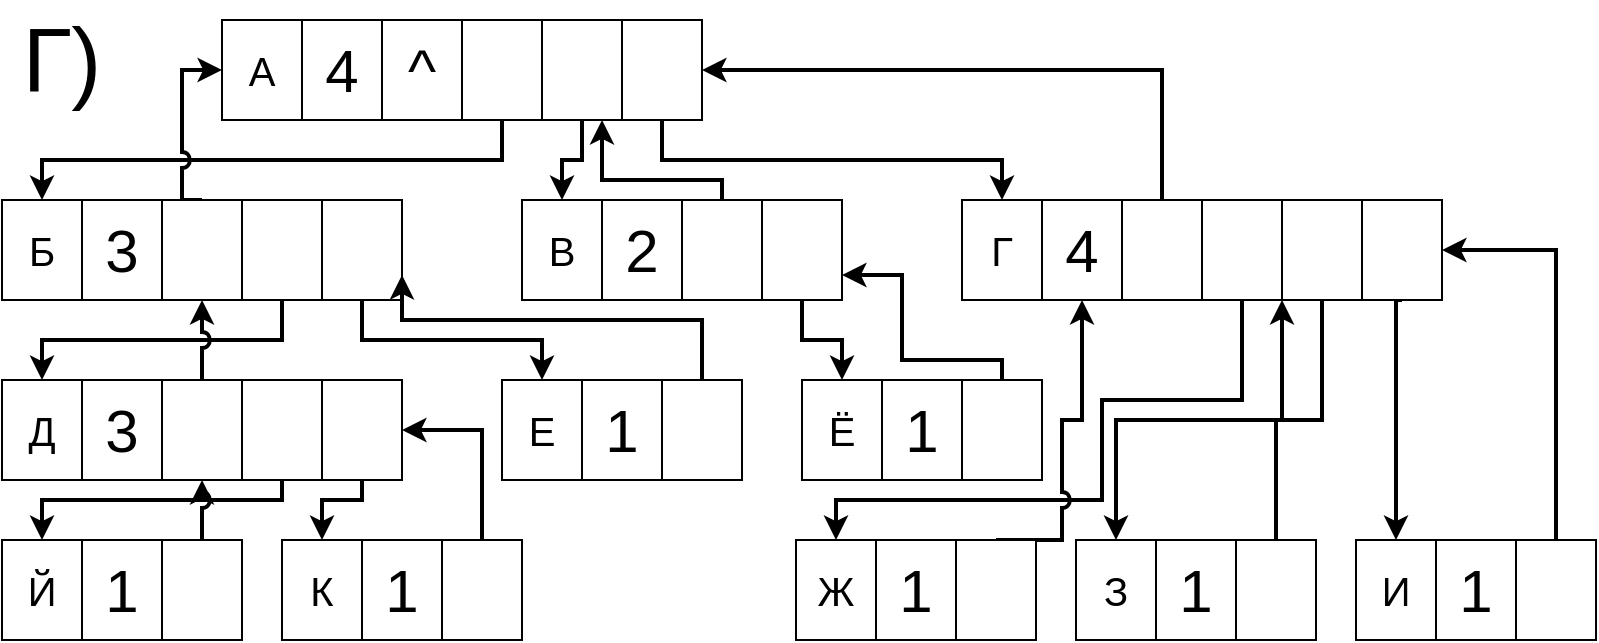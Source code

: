 <mxfile version="12.9.12" type="device"><diagram id="gZMPh_eztTkz2n_gXwHS" name="Page-1"><mxGraphModel dx="780" dy="1095" grid="1" gridSize="10" guides="1" tooltips="1" connect="1" arrows="1" fold="1" page="1" pageScale="1" pageWidth="827" pageHeight="1169" math="0" shadow="0"><root><mxCell id="0"/><mxCell id="1" parent="0"/><mxCell id="v7Mz_UMFttG1K8NbdeT--31" value="&lt;font style=&quot;font-size: 45px&quot;&gt;Г)&lt;/font&gt;" style="text;html=1;strokeColor=none;fillColor=none;align=center;verticalAlign=middle;whiteSpace=wrap;rounded=0;" vertex="1" parent="1"><mxGeometry x="30" y="50" width="60" height="60" as="geometry"/></mxCell><mxCell id="v7Mz_UMFttG1K8NbdeT--191" value="&lt;font style=&quot;font-size: 20px&quot;&gt;А&lt;/font&gt;" style="rounded=0;whiteSpace=wrap;html=1;" vertex="1" parent="1"><mxGeometry x="140" y="60" width="40" height="50" as="geometry"/></mxCell><mxCell id="v7Mz_UMFttG1K8NbdeT--192" value="&lt;span style=&quot;font-size: 30px&quot;&gt;4&lt;/span&gt;" style="rounded=0;whiteSpace=wrap;html=1;" vertex="1" parent="1"><mxGeometry x="180" y="60" width="40" height="50" as="geometry"/></mxCell><mxCell id="v7Mz_UMFttG1K8NbdeT--193" value="&lt;span style=&quot;font-size: 30px&quot;&gt;^&lt;/span&gt;" style="rounded=0;whiteSpace=wrap;html=1;" vertex="1" parent="1"><mxGeometry x="220" y="60" width="40" height="50" as="geometry"/></mxCell><mxCell id="v7Mz_UMFttG1K8NbdeT--217" style="edgeStyle=orthogonalEdgeStyle;rounded=0;comic=0;jumpStyle=arc;orthogonalLoop=1;jettySize=auto;html=1;exitX=0.5;exitY=1;exitDx=0;exitDy=0;entryX=0.5;entryY=0;entryDx=0;entryDy=0;shadow=0;strokeWidth=2;" edge="1" parent="1" source="v7Mz_UMFttG1K8NbdeT--194" target="v7Mz_UMFttG1K8NbdeT--205"><mxGeometry relative="1" as="geometry"/></mxCell><mxCell id="v7Mz_UMFttG1K8NbdeT--194" value="" style="rounded=0;whiteSpace=wrap;html=1;" vertex="1" parent="1"><mxGeometry x="260" y="60" width="40" height="50" as="geometry"/></mxCell><mxCell id="v7Mz_UMFttG1K8NbdeT--218" style="edgeStyle=orthogonalEdgeStyle;rounded=0;comic=0;jumpStyle=arc;orthogonalLoop=1;jettySize=auto;html=1;exitX=0.5;exitY=1;exitDx=0;exitDy=0;entryX=0.5;entryY=0;entryDx=0;entryDy=0;shadow=0;strokeWidth=2;" edge="1" parent="1" source="v7Mz_UMFttG1K8NbdeT--195" target="v7Mz_UMFttG1K8NbdeT--211"><mxGeometry relative="1" as="geometry"/></mxCell><mxCell id="v7Mz_UMFttG1K8NbdeT--195" value="" style="rounded=0;whiteSpace=wrap;html=1;" vertex="1" parent="1"><mxGeometry x="300" y="60" width="40" height="50" as="geometry"/></mxCell><mxCell id="v7Mz_UMFttG1K8NbdeT--219" style="edgeStyle=orthogonalEdgeStyle;rounded=0;comic=0;jumpStyle=arc;orthogonalLoop=1;jettySize=auto;html=1;exitX=0.5;exitY=1;exitDx=0;exitDy=0;entryX=0.5;entryY=0;entryDx=0;entryDy=0;shadow=0;strokeWidth=2;" edge="1" parent="1" source="v7Mz_UMFttG1K8NbdeT--197" target="v7Mz_UMFttG1K8NbdeT--199"><mxGeometry relative="1" as="geometry"/></mxCell><mxCell id="v7Mz_UMFttG1K8NbdeT--197" value="" style="rounded=0;whiteSpace=wrap;html=1;" vertex="1" parent="1"><mxGeometry x="340" y="60" width="40" height="50" as="geometry"/></mxCell><mxCell id="v7Mz_UMFttG1K8NbdeT--199" value="&lt;font style=&quot;font-size: 20px&quot;&gt;Г&lt;/font&gt;" style="rounded=0;whiteSpace=wrap;html=1;" vertex="1" parent="1"><mxGeometry x="510" y="150" width="40" height="50" as="geometry"/></mxCell><mxCell id="v7Mz_UMFttG1K8NbdeT--200" value="&lt;span style=&quot;font-size: 30px&quot;&gt;4&lt;/span&gt;" style="rounded=0;whiteSpace=wrap;html=1;" vertex="1" parent="1"><mxGeometry x="550" y="150" width="40" height="50" as="geometry"/></mxCell><mxCell id="v7Mz_UMFttG1K8NbdeT--223" style="edgeStyle=orthogonalEdgeStyle;rounded=0;comic=0;jumpStyle=arc;orthogonalLoop=1;jettySize=auto;html=1;exitX=0.5;exitY=0;exitDx=0;exitDy=0;entryX=1;entryY=0.5;entryDx=0;entryDy=0;shadow=0;strokeWidth=2;" edge="1" parent="1" source="v7Mz_UMFttG1K8NbdeT--201" target="v7Mz_UMFttG1K8NbdeT--197"><mxGeometry relative="1" as="geometry"/></mxCell><mxCell id="v7Mz_UMFttG1K8NbdeT--201" value="" style="rounded=0;whiteSpace=wrap;html=1;" vertex="1" parent="1"><mxGeometry x="590" y="150" width="40" height="50" as="geometry"/></mxCell><mxCell id="v7Mz_UMFttG1K8NbdeT--269" style="edgeStyle=orthogonalEdgeStyle;rounded=0;comic=0;jumpStyle=arc;orthogonalLoop=1;jettySize=auto;html=1;exitX=0.5;exitY=1;exitDx=0;exitDy=0;entryX=0.5;entryY=0;entryDx=0;entryDy=0;shadow=0;strokeWidth=2;" edge="1" parent="1" source="v7Mz_UMFttG1K8NbdeT--202" target="v7Mz_UMFttG1K8NbdeT--260"><mxGeometry relative="1" as="geometry"><Array as="points"><mxPoint x="650" y="250"/><mxPoint x="580" y="250"/><mxPoint x="580" y="300"/><mxPoint x="447" y="300"/></Array></mxGeometry></mxCell><mxCell id="v7Mz_UMFttG1K8NbdeT--202" value="" style="rounded=0;whiteSpace=wrap;html=1;" vertex="1" parent="1"><mxGeometry x="630" y="150" width="40" height="50" as="geometry"/></mxCell><mxCell id="v7Mz_UMFttG1K8NbdeT--270" style="edgeStyle=orthogonalEdgeStyle;rounded=0;comic=0;jumpStyle=arc;orthogonalLoop=1;jettySize=auto;html=1;exitX=0.5;exitY=1;exitDx=0;exitDy=0;entryX=0.5;entryY=0;entryDx=0;entryDy=0;shadow=0;strokeWidth=2;" edge="1" parent="1" source="v7Mz_UMFttG1K8NbdeT--203" target="v7Mz_UMFttG1K8NbdeT--263"><mxGeometry relative="1" as="geometry"/></mxCell><mxCell id="v7Mz_UMFttG1K8NbdeT--203" value="" style="rounded=0;whiteSpace=wrap;html=1;" vertex="1" parent="1"><mxGeometry x="670" y="150" width="40" height="50" as="geometry"/></mxCell><mxCell id="v7Mz_UMFttG1K8NbdeT--271" style="edgeStyle=orthogonalEdgeStyle;rounded=0;comic=0;jumpStyle=arc;orthogonalLoop=1;jettySize=auto;html=1;exitX=0.5;exitY=1;exitDx=0;exitDy=0;entryX=0.5;entryY=0;entryDx=0;entryDy=0;shadow=0;strokeWidth=2;" edge="1" parent="1" source="v7Mz_UMFttG1K8NbdeT--204" target="v7Mz_UMFttG1K8NbdeT--266"><mxGeometry relative="1" as="geometry"><Array as="points"><mxPoint x="727" y="200"/></Array></mxGeometry></mxCell><mxCell id="v7Mz_UMFttG1K8NbdeT--204" value="" style="rounded=0;whiteSpace=wrap;html=1;" vertex="1" parent="1"><mxGeometry x="710" y="150" width="40" height="50" as="geometry"/></mxCell><mxCell id="v7Mz_UMFttG1K8NbdeT--205" value="&lt;font style=&quot;font-size: 20px&quot;&gt;Б&lt;/font&gt;" style="rounded=0;whiteSpace=wrap;html=1;" vertex="1" parent="1"><mxGeometry x="30" y="150" width="40" height="50" as="geometry"/></mxCell><mxCell id="v7Mz_UMFttG1K8NbdeT--206" value="&lt;span style=&quot;font-size: 30px&quot;&gt;3&lt;/span&gt;" style="rounded=0;whiteSpace=wrap;html=1;" vertex="1" parent="1"><mxGeometry x="70" y="150" width="40" height="50" as="geometry"/></mxCell><mxCell id="v7Mz_UMFttG1K8NbdeT--220" style="edgeStyle=orthogonalEdgeStyle;rounded=0;comic=0;jumpStyle=arc;orthogonalLoop=1;jettySize=auto;html=1;exitX=0.5;exitY=0;exitDx=0;exitDy=0;entryX=0;entryY=0.5;entryDx=0;entryDy=0;shadow=0;strokeWidth=2;" edge="1" parent="1" source="v7Mz_UMFttG1K8NbdeT--207" target="v7Mz_UMFttG1K8NbdeT--191"><mxGeometry relative="1" as="geometry"><Array as="points"><mxPoint x="120" y="150"/><mxPoint x="120" y="85"/></Array></mxGeometry></mxCell><mxCell id="v7Mz_UMFttG1K8NbdeT--207" value="" style="rounded=0;whiteSpace=wrap;html=1;" vertex="1" parent="1"><mxGeometry x="110" y="150" width="40" height="50" as="geometry"/></mxCell><mxCell id="v7Mz_UMFttG1K8NbdeT--232" style="edgeStyle=orthogonalEdgeStyle;rounded=0;comic=0;jumpStyle=arc;orthogonalLoop=1;jettySize=auto;html=1;exitX=0.5;exitY=1;exitDx=0;exitDy=0;entryX=0.5;entryY=0;entryDx=0;entryDy=0;shadow=0;strokeWidth=2;" edge="1" parent="1" source="v7Mz_UMFttG1K8NbdeT--208" target="v7Mz_UMFttG1K8NbdeT--224"><mxGeometry relative="1" as="geometry"/></mxCell><mxCell id="v7Mz_UMFttG1K8NbdeT--208" value="" style="rounded=0;whiteSpace=wrap;html=1;" vertex="1" parent="1"><mxGeometry x="150" y="150" width="40" height="50" as="geometry"/></mxCell><mxCell id="v7Mz_UMFttG1K8NbdeT--233" style="edgeStyle=orthogonalEdgeStyle;rounded=0;comic=0;jumpStyle=arc;orthogonalLoop=1;jettySize=auto;html=1;exitX=0.5;exitY=1;exitDx=0;exitDy=0;entryX=0.5;entryY=0;entryDx=0;entryDy=0;shadow=0;strokeWidth=2;" edge="1" parent="1" source="v7Mz_UMFttG1K8NbdeT--209" target="v7Mz_UMFttG1K8NbdeT--228"><mxGeometry relative="1" as="geometry"/></mxCell><mxCell id="v7Mz_UMFttG1K8NbdeT--209" value="" style="rounded=0;whiteSpace=wrap;html=1;" vertex="1" parent="1"><mxGeometry x="190" y="150" width="40" height="50" as="geometry"/></mxCell><mxCell id="v7Mz_UMFttG1K8NbdeT--211" value="&lt;font style=&quot;font-size: 20px&quot;&gt;В&lt;/font&gt;" style="rounded=0;whiteSpace=wrap;html=1;" vertex="1" parent="1"><mxGeometry x="290" y="150" width="40" height="50" as="geometry"/></mxCell><mxCell id="v7Mz_UMFttG1K8NbdeT--212" value="&lt;span style=&quot;font-size: 30px&quot;&gt;2&lt;/span&gt;" style="rounded=0;whiteSpace=wrap;html=1;" vertex="1" parent="1"><mxGeometry x="330" y="150" width="40" height="50" as="geometry"/></mxCell><mxCell id="v7Mz_UMFttG1K8NbdeT--222" style="edgeStyle=orthogonalEdgeStyle;rounded=0;comic=0;jumpStyle=arc;orthogonalLoop=1;jettySize=auto;html=1;exitX=0.5;exitY=0;exitDx=0;exitDy=0;entryX=0.75;entryY=1;entryDx=0;entryDy=0;shadow=0;strokeWidth=2;" edge="1" parent="1" source="v7Mz_UMFttG1K8NbdeT--213" target="v7Mz_UMFttG1K8NbdeT--195"><mxGeometry relative="1" as="geometry"><Array as="points"><mxPoint x="390" y="140"/><mxPoint x="330" y="140"/></Array></mxGeometry></mxCell><mxCell id="v7Mz_UMFttG1K8NbdeT--213" value="" style="rounded=0;whiteSpace=wrap;html=1;" vertex="1" parent="1"><mxGeometry x="370" y="150" width="40" height="50" as="geometry"/></mxCell><mxCell id="v7Mz_UMFttG1K8NbdeT--252" style="edgeStyle=orthogonalEdgeStyle;rounded=0;comic=0;jumpStyle=arc;orthogonalLoop=1;jettySize=auto;html=1;exitX=0.5;exitY=1;exitDx=0;exitDy=0;entryX=0.5;entryY=0;entryDx=0;entryDy=0;shadow=0;strokeWidth=2;" edge="1" parent="1" source="v7Mz_UMFttG1K8NbdeT--214" target="v7Mz_UMFttG1K8NbdeT--249"><mxGeometry relative="1" as="geometry"/></mxCell><mxCell id="v7Mz_UMFttG1K8NbdeT--214" value="" style="rounded=0;whiteSpace=wrap;html=1;" vertex="1" parent="1"><mxGeometry x="410" y="150" width="40" height="50" as="geometry"/></mxCell><mxCell id="v7Mz_UMFttG1K8NbdeT--224" value="&lt;font style=&quot;font-size: 20px&quot;&gt;Д&lt;/font&gt;" style="rounded=0;whiteSpace=wrap;html=1;" vertex="1" parent="1"><mxGeometry x="30" y="240" width="40" height="50" as="geometry"/></mxCell><mxCell id="v7Mz_UMFttG1K8NbdeT--225" value="&lt;span style=&quot;font-size: 30px&quot;&gt;3&lt;/span&gt;" style="rounded=0;whiteSpace=wrap;html=1;" vertex="1" parent="1"><mxGeometry x="70" y="240" width="40" height="50" as="geometry"/></mxCell><mxCell id="v7Mz_UMFttG1K8NbdeT--237" style="edgeStyle=orthogonalEdgeStyle;rounded=0;comic=0;jumpStyle=arc;orthogonalLoop=1;jettySize=auto;html=1;exitX=0.5;exitY=0;exitDx=0;exitDy=0;entryX=0.5;entryY=1;entryDx=0;entryDy=0;shadow=0;strokeWidth=2;" edge="1" parent="1" source="v7Mz_UMFttG1K8NbdeT--226" target="v7Mz_UMFttG1K8NbdeT--207"><mxGeometry relative="1" as="geometry"/></mxCell><mxCell id="v7Mz_UMFttG1K8NbdeT--226" value="" style="rounded=0;whiteSpace=wrap;html=1;" vertex="1" parent="1"><mxGeometry x="110" y="240" width="40" height="50" as="geometry"/></mxCell><mxCell id="v7Mz_UMFttG1K8NbdeT--245" style="edgeStyle=orthogonalEdgeStyle;rounded=0;comic=0;jumpStyle=arc;orthogonalLoop=1;jettySize=auto;html=1;exitX=0.5;exitY=1;exitDx=0;exitDy=0;entryX=0.5;entryY=0;entryDx=0;entryDy=0;shadow=0;strokeWidth=2;" edge="1" parent="1" source="v7Mz_UMFttG1K8NbdeT--227" target="v7Mz_UMFttG1K8NbdeT--238"><mxGeometry relative="1" as="geometry"><Array as="points"><mxPoint x="170" y="300"/><mxPoint x="50" y="300"/></Array></mxGeometry></mxCell><mxCell id="v7Mz_UMFttG1K8NbdeT--227" value="" style="rounded=0;whiteSpace=wrap;html=1;" vertex="1" parent="1"><mxGeometry x="150" y="240" width="40" height="50" as="geometry"/></mxCell><mxCell id="v7Mz_UMFttG1K8NbdeT--246" style="edgeStyle=orthogonalEdgeStyle;rounded=0;comic=0;jumpStyle=arc;orthogonalLoop=1;jettySize=auto;html=1;exitX=0.5;exitY=1;exitDx=0;exitDy=0;entryX=0.5;entryY=0;entryDx=0;entryDy=0;shadow=0;strokeWidth=2;" edge="1" parent="1" source="v7Mz_UMFttG1K8NbdeT--234" target="v7Mz_UMFttG1K8NbdeT--241"><mxGeometry relative="1" as="geometry"><Array as="points"><mxPoint x="210" y="300"/><mxPoint x="190" y="300"/></Array></mxGeometry></mxCell><mxCell id="v7Mz_UMFttG1K8NbdeT--234" value="" style="rounded=0;whiteSpace=wrap;html=1;" vertex="1" parent="1"><mxGeometry x="190" y="240" width="40" height="50" as="geometry"/></mxCell><mxCell id="v7Mz_UMFttG1K8NbdeT--228" value="&lt;font style=&quot;font-size: 20px&quot;&gt;Е&lt;/font&gt;" style="rounded=0;whiteSpace=wrap;html=1;" vertex="1" parent="1"><mxGeometry x="280" y="240" width="40" height="50" as="geometry"/></mxCell><mxCell id="v7Mz_UMFttG1K8NbdeT--229" value="&lt;span style=&quot;font-size: 30px&quot;&gt;1&lt;/span&gt;" style="rounded=0;whiteSpace=wrap;html=1;" vertex="1" parent="1"><mxGeometry x="320" y="240" width="40" height="50" as="geometry"/></mxCell><mxCell id="v7Mz_UMFttG1K8NbdeT--236" style="edgeStyle=orthogonalEdgeStyle;rounded=0;comic=0;jumpStyle=arc;orthogonalLoop=1;jettySize=auto;html=1;exitX=0.5;exitY=0;exitDx=0;exitDy=0;entryX=1;entryY=0.75;entryDx=0;entryDy=0;shadow=0;strokeWidth=2;" edge="1" parent="1" source="v7Mz_UMFttG1K8NbdeT--230" target="v7Mz_UMFttG1K8NbdeT--209"><mxGeometry relative="1" as="geometry"><Array as="points"><mxPoint x="380" y="210"/><mxPoint x="230" y="210"/></Array></mxGeometry></mxCell><mxCell id="v7Mz_UMFttG1K8NbdeT--230" value="" style="rounded=0;whiteSpace=wrap;html=1;" vertex="1" parent="1"><mxGeometry x="360" y="240" width="40" height="50" as="geometry"/></mxCell><mxCell id="v7Mz_UMFttG1K8NbdeT--238" value="&lt;span style=&quot;font-size: 20px&quot;&gt;Й&lt;/span&gt;" style="rounded=0;whiteSpace=wrap;html=1;" vertex="1" parent="1"><mxGeometry x="30" y="320" width="40" height="50" as="geometry"/></mxCell><mxCell id="v7Mz_UMFttG1K8NbdeT--239" value="&lt;span style=&quot;font-size: 30px&quot;&gt;1&lt;/span&gt;" style="rounded=0;whiteSpace=wrap;html=1;" vertex="1" parent="1"><mxGeometry x="70" y="320" width="40" height="50" as="geometry"/></mxCell><mxCell id="v7Mz_UMFttG1K8NbdeT--248" style="edgeStyle=orthogonalEdgeStyle;rounded=0;comic=0;jumpStyle=arc;orthogonalLoop=1;jettySize=auto;html=1;exitX=0.5;exitY=0;exitDx=0;exitDy=0;entryX=0.5;entryY=1;entryDx=0;entryDy=0;shadow=0;strokeWidth=2;" edge="1" parent="1" source="v7Mz_UMFttG1K8NbdeT--240" target="v7Mz_UMFttG1K8NbdeT--226"><mxGeometry relative="1" as="geometry"/></mxCell><mxCell id="v7Mz_UMFttG1K8NbdeT--240" value="" style="rounded=0;whiteSpace=wrap;html=1;" vertex="1" parent="1"><mxGeometry x="110" y="320" width="40" height="50" as="geometry"/></mxCell><mxCell id="v7Mz_UMFttG1K8NbdeT--241" value="&lt;font style=&quot;font-size: 20px&quot;&gt;К&lt;/font&gt;" style="rounded=0;whiteSpace=wrap;html=1;" vertex="1" parent="1"><mxGeometry x="170" y="320" width="40" height="50" as="geometry"/></mxCell><mxCell id="v7Mz_UMFttG1K8NbdeT--242" value="&lt;span style=&quot;font-size: 30px&quot;&gt;1&lt;/span&gt;" style="rounded=0;whiteSpace=wrap;html=1;" vertex="1" parent="1"><mxGeometry x="210" y="320" width="40" height="50" as="geometry"/></mxCell><mxCell id="v7Mz_UMFttG1K8NbdeT--247" style="edgeStyle=orthogonalEdgeStyle;rounded=0;comic=0;jumpStyle=arc;orthogonalLoop=1;jettySize=auto;html=1;exitX=0.5;exitY=0;exitDx=0;exitDy=0;entryX=1;entryY=0.5;entryDx=0;entryDy=0;shadow=0;strokeWidth=2;" edge="1" parent="1" source="v7Mz_UMFttG1K8NbdeT--243" target="v7Mz_UMFttG1K8NbdeT--234"><mxGeometry relative="1" as="geometry"/></mxCell><mxCell id="v7Mz_UMFttG1K8NbdeT--243" value="" style="rounded=0;whiteSpace=wrap;html=1;" vertex="1" parent="1"><mxGeometry x="250" y="320" width="40" height="50" as="geometry"/></mxCell><mxCell id="v7Mz_UMFttG1K8NbdeT--249" value="&lt;font style=&quot;font-size: 20px&quot;&gt;Ё&lt;/font&gt;" style="rounded=0;whiteSpace=wrap;html=1;" vertex="1" parent="1"><mxGeometry x="430" y="240" width="40" height="50" as="geometry"/></mxCell><mxCell id="v7Mz_UMFttG1K8NbdeT--250" value="&lt;span style=&quot;font-size: 30px&quot;&gt;1&lt;/span&gt;" style="rounded=0;whiteSpace=wrap;html=1;" vertex="1" parent="1"><mxGeometry x="470" y="240" width="40" height="50" as="geometry"/></mxCell><mxCell id="v7Mz_UMFttG1K8NbdeT--253" style="edgeStyle=orthogonalEdgeStyle;rounded=0;comic=0;jumpStyle=arc;orthogonalLoop=1;jettySize=auto;html=1;exitX=0.5;exitY=0;exitDx=0;exitDy=0;entryX=1;entryY=0.75;entryDx=0;entryDy=0;shadow=0;strokeWidth=2;" edge="1" parent="1" source="v7Mz_UMFttG1K8NbdeT--251" target="v7Mz_UMFttG1K8NbdeT--214"><mxGeometry relative="1" as="geometry"><Array as="points"><mxPoint x="530" y="230"/><mxPoint x="480" y="230"/><mxPoint x="480" y="188"/></Array></mxGeometry></mxCell><mxCell id="v7Mz_UMFttG1K8NbdeT--251" value="" style="rounded=0;whiteSpace=wrap;html=1;" vertex="1" parent="1"><mxGeometry x="510" y="240" width="40" height="50" as="geometry"/></mxCell><mxCell id="v7Mz_UMFttG1K8NbdeT--260" value="&lt;font style=&quot;font-size: 20px&quot;&gt;Ж&lt;/font&gt;" style="rounded=0;whiteSpace=wrap;html=1;" vertex="1" parent="1"><mxGeometry x="427" y="320" width="40" height="50" as="geometry"/></mxCell><mxCell id="v7Mz_UMFttG1K8NbdeT--261" value="&lt;span style=&quot;font-size: 30px&quot;&gt;1&lt;/span&gt;" style="rounded=0;whiteSpace=wrap;html=1;" vertex="1" parent="1"><mxGeometry x="467" y="320" width="40" height="50" as="geometry"/></mxCell><mxCell id="v7Mz_UMFttG1K8NbdeT--273" style="edgeStyle=orthogonalEdgeStyle;rounded=0;comic=0;jumpStyle=arc;orthogonalLoop=1;jettySize=auto;html=1;exitX=0.5;exitY=0;exitDx=0;exitDy=0;entryX=0.5;entryY=1;entryDx=0;entryDy=0;shadow=0;strokeWidth=2;" edge="1" parent="1" source="v7Mz_UMFttG1K8NbdeT--262" target="v7Mz_UMFttG1K8NbdeT--200"><mxGeometry relative="1" as="geometry"><Array as="points"><mxPoint x="560" y="320"/><mxPoint x="560" y="260"/><mxPoint x="570" y="260"/></Array></mxGeometry></mxCell><mxCell id="v7Mz_UMFttG1K8NbdeT--262" value="" style="rounded=0;whiteSpace=wrap;html=1;" vertex="1" parent="1"><mxGeometry x="507" y="320" width="40" height="50" as="geometry"/></mxCell><mxCell id="v7Mz_UMFttG1K8NbdeT--263" value="&lt;span style=&quot;font-size: 20px&quot;&gt;З&lt;/span&gt;" style="rounded=0;whiteSpace=wrap;html=1;" vertex="1" parent="1"><mxGeometry x="567" y="320" width="40" height="50" as="geometry"/></mxCell><mxCell id="v7Mz_UMFttG1K8NbdeT--264" value="&lt;span style=&quot;font-size: 30px&quot;&gt;1&lt;/span&gt;" style="rounded=0;whiteSpace=wrap;html=1;" vertex="1" parent="1"><mxGeometry x="607" y="320" width="40" height="50" as="geometry"/></mxCell><mxCell id="v7Mz_UMFttG1K8NbdeT--274" style="edgeStyle=orthogonalEdgeStyle;rounded=0;comic=0;jumpStyle=arc;orthogonalLoop=1;jettySize=auto;html=1;exitX=0.5;exitY=0;exitDx=0;exitDy=0;entryX=1;entryY=1;entryDx=0;entryDy=0;shadow=0;strokeWidth=2;" edge="1" parent="1" source="v7Mz_UMFttG1K8NbdeT--265" target="v7Mz_UMFttG1K8NbdeT--202"><mxGeometry relative="1" as="geometry"/></mxCell><mxCell id="v7Mz_UMFttG1K8NbdeT--265" value="" style="rounded=0;whiteSpace=wrap;html=1;" vertex="1" parent="1"><mxGeometry x="647" y="320" width="40" height="50" as="geometry"/></mxCell><mxCell id="v7Mz_UMFttG1K8NbdeT--266" value="&lt;font style=&quot;font-size: 20px&quot;&gt;И&lt;/font&gt;" style="rounded=0;whiteSpace=wrap;html=1;" vertex="1" parent="1"><mxGeometry x="707" y="320" width="40" height="50" as="geometry"/></mxCell><mxCell id="v7Mz_UMFttG1K8NbdeT--267" value="&lt;span style=&quot;font-size: 30px&quot;&gt;1&lt;/span&gt;" style="rounded=0;whiteSpace=wrap;html=1;" vertex="1" parent="1"><mxGeometry x="747" y="320" width="40" height="50" as="geometry"/></mxCell><mxCell id="v7Mz_UMFttG1K8NbdeT--275" style="edgeStyle=orthogonalEdgeStyle;rounded=0;comic=0;jumpStyle=arc;orthogonalLoop=1;jettySize=auto;html=1;exitX=0.5;exitY=0;exitDx=0;exitDy=0;entryX=1;entryY=0.5;entryDx=0;entryDy=0;shadow=0;strokeWidth=2;" edge="1" parent="1" source="v7Mz_UMFttG1K8NbdeT--268" target="v7Mz_UMFttG1K8NbdeT--204"><mxGeometry relative="1" as="geometry"/></mxCell><mxCell id="v7Mz_UMFttG1K8NbdeT--268" value="" style="rounded=0;whiteSpace=wrap;html=1;" vertex="1" parent="1"><mxGeometry x="787" y="320" width="40" height="50" as="geometry"/></mxCell></root></mxGraphModel></diagram></mxfile>